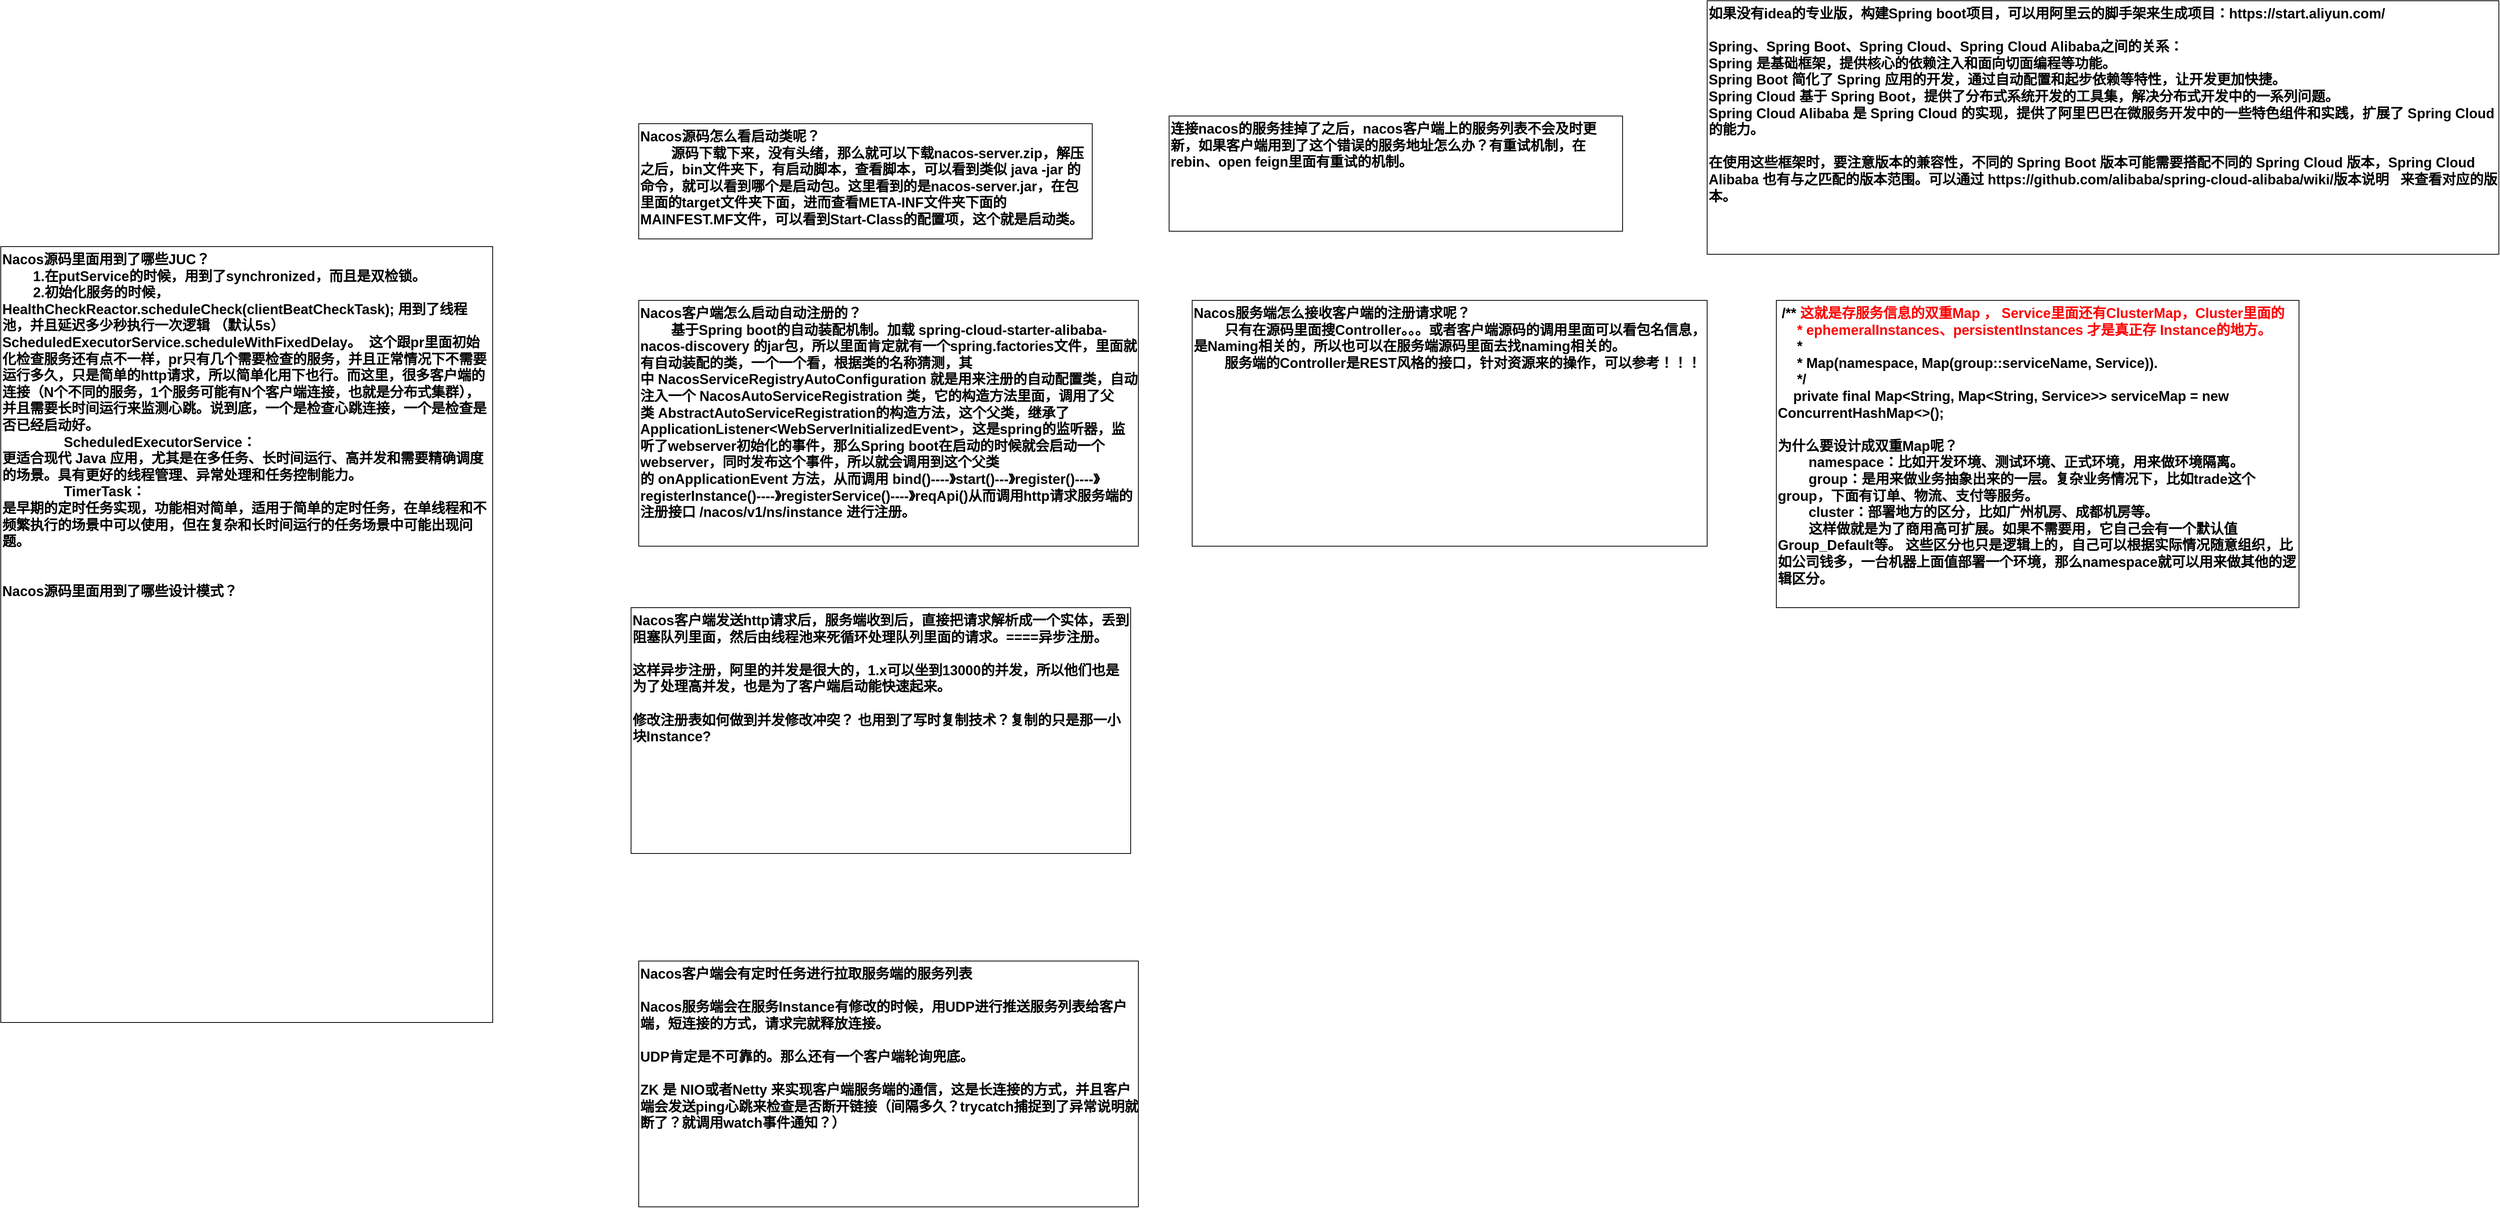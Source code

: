 <mxfile version="26.0.6">
  <diagram name="第 1 页" id="EoKzsfYvX2hHvfft86sc">
    <mxGraphModel dx="3703" dy="2235" grid="1" gridSize="10" guides="1" tooltips="1" connect="1" arrows="1" fold="1" page="1" pageScale="1" pageWidth="827" pageHeight="1169" math="0" shadow="0">
      <root>
        <mxCell id="0" />
        <mxCell id="1" parent="0" />
        <mxCell id="t9MxABzWcRTLGMJupPC0-1" value="Nacos源码怎么看启动类呢？&lt;div&gt;&lt;span style=&quot;white-space: pre;&quot;&gt;&#x9;&lt;/span&gt;源码下载下来，没有头绪，那么就可以下载nacos-server.zip，解压之后，bin文件夹下，有启动脚本，查看脚本，可以看到类似 java -jar 的命令，就可以看到哪个是启动包。这里看到的是nacos-server.jar，在包里面的target文件夹下面，进而查看META-INF文件夹下面的MAINFEST.MF文件，可以看到Start-Class的配置项，这个就是启动类。&lt;br&gt;&lt;/div&gt;" style="rounded=0;whiteSpace=wrap;html=1;fontSize=18;fontStyle=1;verticalAlign=top;align=left;" parent="1" vertex="1">
          <mxGeometry y="50" width="590" height="150" as="geometry" />
        </mxCell>
        <mxCell id="t9MxABzWcRTLGMJupPC0-2" value="连接nacos的服务挂掉了之后，nacos客户端上的服务列表不会及时更新，如果客户端用到了这个错误的服务地址怎么办？有重试机制，在rebin、open feign里面有重试的机制。" style="rounded=0;whiteSpace=wrap;html=1;fontSize=18;fontStyle=1;verticalAlign=top;align=left;" parent="1" vertex="1">
          <mxGeometry x="690" y="40" width="590" height="150" as="geometry" />
        </mxCell>
        <mxCell id="t9MxABzWcRTLGMJupPC0-3" value="如果没有idea的专业版，构建Spring boot项目，可以用阿里云的脚手架来生成项目：https://start.aliyun.com/&lt;div&gt;&lt;br&gt;&lt;/div&gt;&lt;div&gt;Spring、Spring Boot、Spring Cloud、Spring Cloud Alibaba之间的关系：&lt;/div&gt;&lt;div&gt;&lt;div&gt;Spring 是基础框架，提供核心的依赖注入和面向切面编程等功能。&lt;/div&gt;&lt;div&gt;Spring Boot 简化了 Spring 应用的开发，通过自动配置和起步依赖等特性，让开发更加快捷。&lt;/div&gt;&lt;div&gt;Spring Cloud 基于 Spring Boot，提供了分布式系统开发的工具集，解决分布式开发中的一系列问题。&lt;/div&gt;&lt;div&gt;Spring Cloud Alibaba 是 Spring Cloud 的实现，提供了阿里巴巴在微服务开发中的一些特色组件和实践，扩展了 Spring Cloud 的能力。&lt;/div&gt;&lt;div&gt;&lt;br&gt;&lt;/div&gt;&lt;div&gt;在使用这些框架时，要注意版本的兼容性，不同的 Spring Boot 版本可能需要搭配不同的 Spring Cloud 版本，Spring Cloud Alibaba 也有与之匹配的版本范围。可以通过&amp;nbsp;https://github.com/alibaba/spring-cloud-alibaba/wiki/版本说明&amp;nbsp; &amp;nbsp;来查看对应的版本。&lt;/div&gt;&lt;/div&gt;" style="rounded=0;whiteSpace=wrap;html=1;fontSize=18;fontStyle=1;verticalAlign=top;align=left;" parent="1" vertex="1">
          <mxGeometry x="1390" y="-110" width="1030" height="330" as="geometry" />
        </mxCell>
        <mxCell id="t9MxABzWcRTLGMJupPC0-4" value="Nacos客户端怎么启动自动注册的？&lt;div&gt;&lt;span style=&quot;white-space: pre;&quot;&gt;&#x9;&lt;/span&gt;基于Spring boot的自动装配机制。加载&amp;nbsp;spring-cloud-starter-alibaba-nacos-discovery 的jar包，所以里面肯定就有一个spring.factories文件，里面就有自动装配的类，一个一个看，根据类的名称猜测，其中&amp;nbsp;NacosServiceRegistryAutoConfiguration 就是用来注册的自动配置类，自动注入一个&amp;nbsp;NacosAutoServiceRegistration 类，它的构造方法里面，调用了父类&amp;nbsp;AbstractAutoServiceRegistration的构造方法，这个父类，继承了ApplicationListener&amp;lt;WebServerInitializedEvent&amp;gt;，这是spring的监听器，监听了webserver初始化的事件，那么Spring boot在启动的时候就会启动一个webserver，同时发布这个事件，所以就会调用到这个父类的&amp;nbsp;onApplicationEvent 方法，从而调用 bind()----》start()---》register()----》registerInstance()----》registerService()----》reqApi()从而调用http请求服务端的注册接口 /nacos/v1/ns/instance 进行注册。&lt;br&gt;&lt;/div&gt;" style="rounded=0;whiteSpace=wrap;html=1;fontSize=18;fontStyle=1;verticalAlign=top;align=left;" parent="1" vertex="1">
          <mxGeometry y="280" width="650" height="320" as="geometry" />
        </mxCell>
        <mxCell id="t9MxABzWcRTLGMJupPC0-5" value="Nacos服务端怎么接收客户端的注册请求呢？&lt;div&gt;&lt;span style=&quot;white-space: pre;&quot;&gt;&#x9;&lt;/span&gt;只有在源码里面搜Controller。。。或者客户端源码的调用里面可以看包名信息，是Naming相关的，所以也可以在服务端源码里面去找naming相关的。&lt;br&gt;&lt;/div&gt;&lt;div&gt;&lt;span style=&quot;white-space: pre;&quot;&gt;&#x9;&lt;/span&gt;服务端的Controller是REST风格的接口，针对资源来的操作，可以参考！！！&lt;br&gt;&lt;/div&gt;" style="rounded=0;whiteSpace=wrap;html=1;fontSize=18;fontStyle=1;verticalAlign=top;align=left;" parent="1" vertex="1">
          <mxGeometry x="720" y="280" width="670" height="320" as="geometry" />
        </mxCell>
        <mxCell id="t9MxABzWcRTLGMJupPC0-6" value="&lt;div&gt;&lt;div&gt;&amp;nbsp;/** &lt;font style=&quot;color: rgb(255, 0, 0);&quot;&gt;这就是存服务信息的双重Map ， Service里面还有ClusterMap，Cluster里面的&lt;/font&gt;&lt;/div&gt;&lt;div&gt;&lt;font style=&quot;color: rgb(255, 0, 0);&quot;&gt;&amp;nbsp; &amp;nbsp; &amp;nbsp;*&amp;nbsp;ephemeralInstances、persistentInstances 才是真正存 Instance的地方。&lt;/font&gt;&lt;/div&gt;&lt;div&gt;&amp;nbsp; &amp;nbsp; &amp;nbsp;*&lt;/div&gt;&lt;div&gt;&amp;nbsp; &amp;nbsp; &amp;nbsp;* Map(namespace, Map(group::serviceName, Service)).&lt;/div&gt;&lt;div&gt;&amp;nbsp; &amp;nbsp; &amp;nbsp;*/&lt;/div&gt;&lt;div&gt;&amp;nbsp; &amp;nbsp; private final Map&amp;lt;String, Map&amp;lt;String, Service&amp;gt;&amp;gt; serviceMap = new ConcurrentHashMap&amp;lt;&amp;gt;();&lt;/div&gt;&lt;/div&gt;&lt;div&gt;&lt;br&gt;&lt;/div&gt;&lt;div&gt;为什么要设计成双重Map呢？&lt;/div&gt;&lt;div&gt;&lt;span style=&quot;white-space: pre;&quot;&gt;&#x9;&lt;/span&gt;namespace：比如开发环境、测试环境、正式环境，用来做环境隔离。&lt;br&gt;&lt;/div&gt;&lt;div&gt;&lt;span style=&quot;white-space: pre;&quot;&gt;&#x9;&lt;/span&gt;group：是用来做业务抽象出来的一层。复杂业务情况下，比如trade这个group，下面有订单、物流、支付等服务。&lt;br&gt;&lt;/div&gt;&lt;div&gt;&lt;span style=&quot;white-space: pre;&quot;&gt;&#x9;&lt;/span&gt;cluster：部署地方的区分，比如广州机房、成都机房等。&lt;br&gt;&lt;/div&gt;&lt;div&gt;&lt;span style=&quot;white-space: pre;&quot;&gt;&#x9;&lt;/span&gt;这样做就是为了商用高可扩展。如果不需要用，它自己会有一个默认值 Group_Default等。 这些区分也只是逻辑上的，自己可以根据实际情况随意组织，比如公司钱多，一台机器上面值部署一个环境，那么namespace就可以用来做其他的逻辑区分。&lt;br&gt;&lt;/div&gt;" style="rounded=0;whiteSpace=wrap;html=1;fontSize=18;fontStyle=1;verticalAlign=top;align=left;" parent="1" vertex="1">
          <mxGeometry x="1480" y="280" width="680" height="400" as="geometry" />
        </mxCell>
        <mxCell id="t9MxABzWcRTLGMJupPC0-7" value="Nacos源码里面用到了哪些JUC？&lt;div&gt;&lt;span style=&quot;white-space: pre;&quot;&gt;&#x9;&lt;/span&gt;1.在putService的时候，用到了synchronized，而且是双检锁。&lt;br&gt;&lt;/div&gt;&lt;div&gt;&lt;span style=&quot;white-space: pre;&quot;&gt;&#x9;&lt;/span&gt;2.初始化服务的时候，HealthCheckReactor.scheduleCheck(clientBeatCheckTask); 用到了线程池，并且延迟多少秒执行一次逻辑 （默认5s） ScheduledExecutorService.scheduleWithFixedDelay。&amp;nbsp; 这个跟pr里面初始化检查服务还有点不一样，pr只有几个需要检查的服务，并且正常情况下不需要运行多久，只是简单的http请求，所以简单化用下也行。而这里，很多客户端的连接（N个不同的服务，1个服务可能有N个客户端连接，也就是分布式集群），并且需要长时间运行来监测心跳。说到底，一个是检查心跳连接，一个是检查是否已经启动好。&lt;br&gt;&lt;/div&gt;&lt;div&gt;&lt;span style=&quot;white-space: pre;&quot;&gt;&#x9;&lt;/span&gt;&lt;span style=&quot;white-space: pre;&quot;&gt;&#x9;&lt;/span&gt;&lt;span style=&quot;background-color: transparent;&quot;&gt;ScheduledExecutorService：&lt;br&gt;更适合现代 Java 应用，尤其是在多任务、长时间运行、高并发和需要精确调度的场景。具有更好的线程管理、异常处理和任务控制能力。&amp;nbsp;&lt;/span&gt;&lt;/div&gt;&lt;div&gt;&lt;span style=&quot;background-color: transparent;&quot;&gt;&lt;span style=&quot;white-space: pre;&quot;&gt;&#x9;&lt;/span&gt;&lt;span style=&quot;white-space: pre;&quot;&gt;&#x9;&lt;/span&gt;TimerTask：&lt;br&gt;是早期的定时任务实现，功能相对简单，适用于简单的定时任务，在单线程和不频繁执行的场景中可以使用，但在复杂和长时间运行的任务场景中可能出现问题。&lt;/span&gt;&lt;br&gt;&lt;/div&gt;&lt;div&gt;&lt;br&gt;&lt;/div&gt;&lt;div&gt;&lt;br&gt;&lt;/div&gt;&lt;div&gt;Nacos源码里面用到了哪些设计模式？&lt;/div&gt;" style="rounded=0;whiteSpace=wrap;html=1;fontSize=18;fontStyle=1;verticalAlign=top;align=left;" parent="1" vertex="1">
          <mxGeometry x="-830" y="210" width="640" height="1010" as="geometry" />
        </mxCell>
        <mxCell id="t9MxABzWcRTLGMJupPC0-8" value="Nacos客户端发送http请求后，服务端收到后，直接把请求解析成一个实体，丢到阻塞队列里面，然后由线程池来死循环处理队列里面的请求。====异步注册。&lt;div&gt;&lt;br&gt;&lt;/div&gt;&lt;div&gt;这样异步注册，阿里的并发是很大的，1.x可以坐到13000的并发，所以他们也是为了处理高并发，也是为了客户端启动能快速起来。&lt;/div&gt;&lt;div&gt;&lt;br&gt;&lt;/div&gt;&lt;div&gt;修改注册表如何做到并发修改冲突？ 也用到了写时复制技术？复制的只是那一小块Instance?&lt;/div&gt;" style="rounded=0;whiteSpace=wrap;html=1;fontSize=18;fontStyle=1;verticalAlign=top;align=left;" parent="1" vertex="1">
          <mxGeometry x="-10" y="680" width="650" height="320" as="geometry" />
        </mxCell>
        <mxCell id="hLo54JjVyiB9AwnYPj0C-1" value="Nacos客户端会有定时任务进行拉取服务端的服务列表&lt;div&gt;&lt;br&gt;&lt;/div&gt;&lt;div&gt;Nacos服务端会在服务Instance有修改的时候，用UDP进行推送服务列表给客户端，短连接的方式，请求完就释放连接。&lt;/div&gt;&lt;div&gt;&lt;br&gt;&lt;/div&gt;&lt;div&gt;UDP肯定是不可靠的。那么还有一个客户端轮询兜底。&lt;/div&gt;&lt;div&gt;&lt;br&gt;&lt;/div&gt;&lt;div&gt;ZK 是 NIO或者Netty 来实现客户端服务端的通信，这是长连接的方式，并且客户端会发送ping心跳来检查是否断开链接（间隔多久？trycatch捕捉到了异常说明就断了？就调用watch事件通知？）&lt;/div&gt;" style="rounded=0;whiteSpace=wrap;html=1;fontSize=18;fontStyle=1;verticalAlign=top;align=left;" vertex="1" parent="1">
          <mxGeometry y="1140" width="650" height="320" as="geometry" />
        </mxCell>
      </root>
    </mxGraphModel>
  </diagram>
</mxfile>
